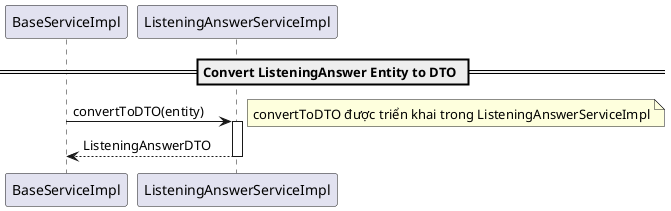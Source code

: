 @startuml ConvertToDTO

participant "BaseServiceImpl" as BSI
participant "ListeningAnswerServiceImpl" as LAS

== Convert ListeningAnswer Entity to DTO ==
BSI -> LAS: convertToDTO(entity)
note right: convertToDTO được triển khai trong ListeningAnswerServiceImpl
activate LAS
LAS --> BSI: ListeningAnswerDTO
deactivate LAS

@enduml
